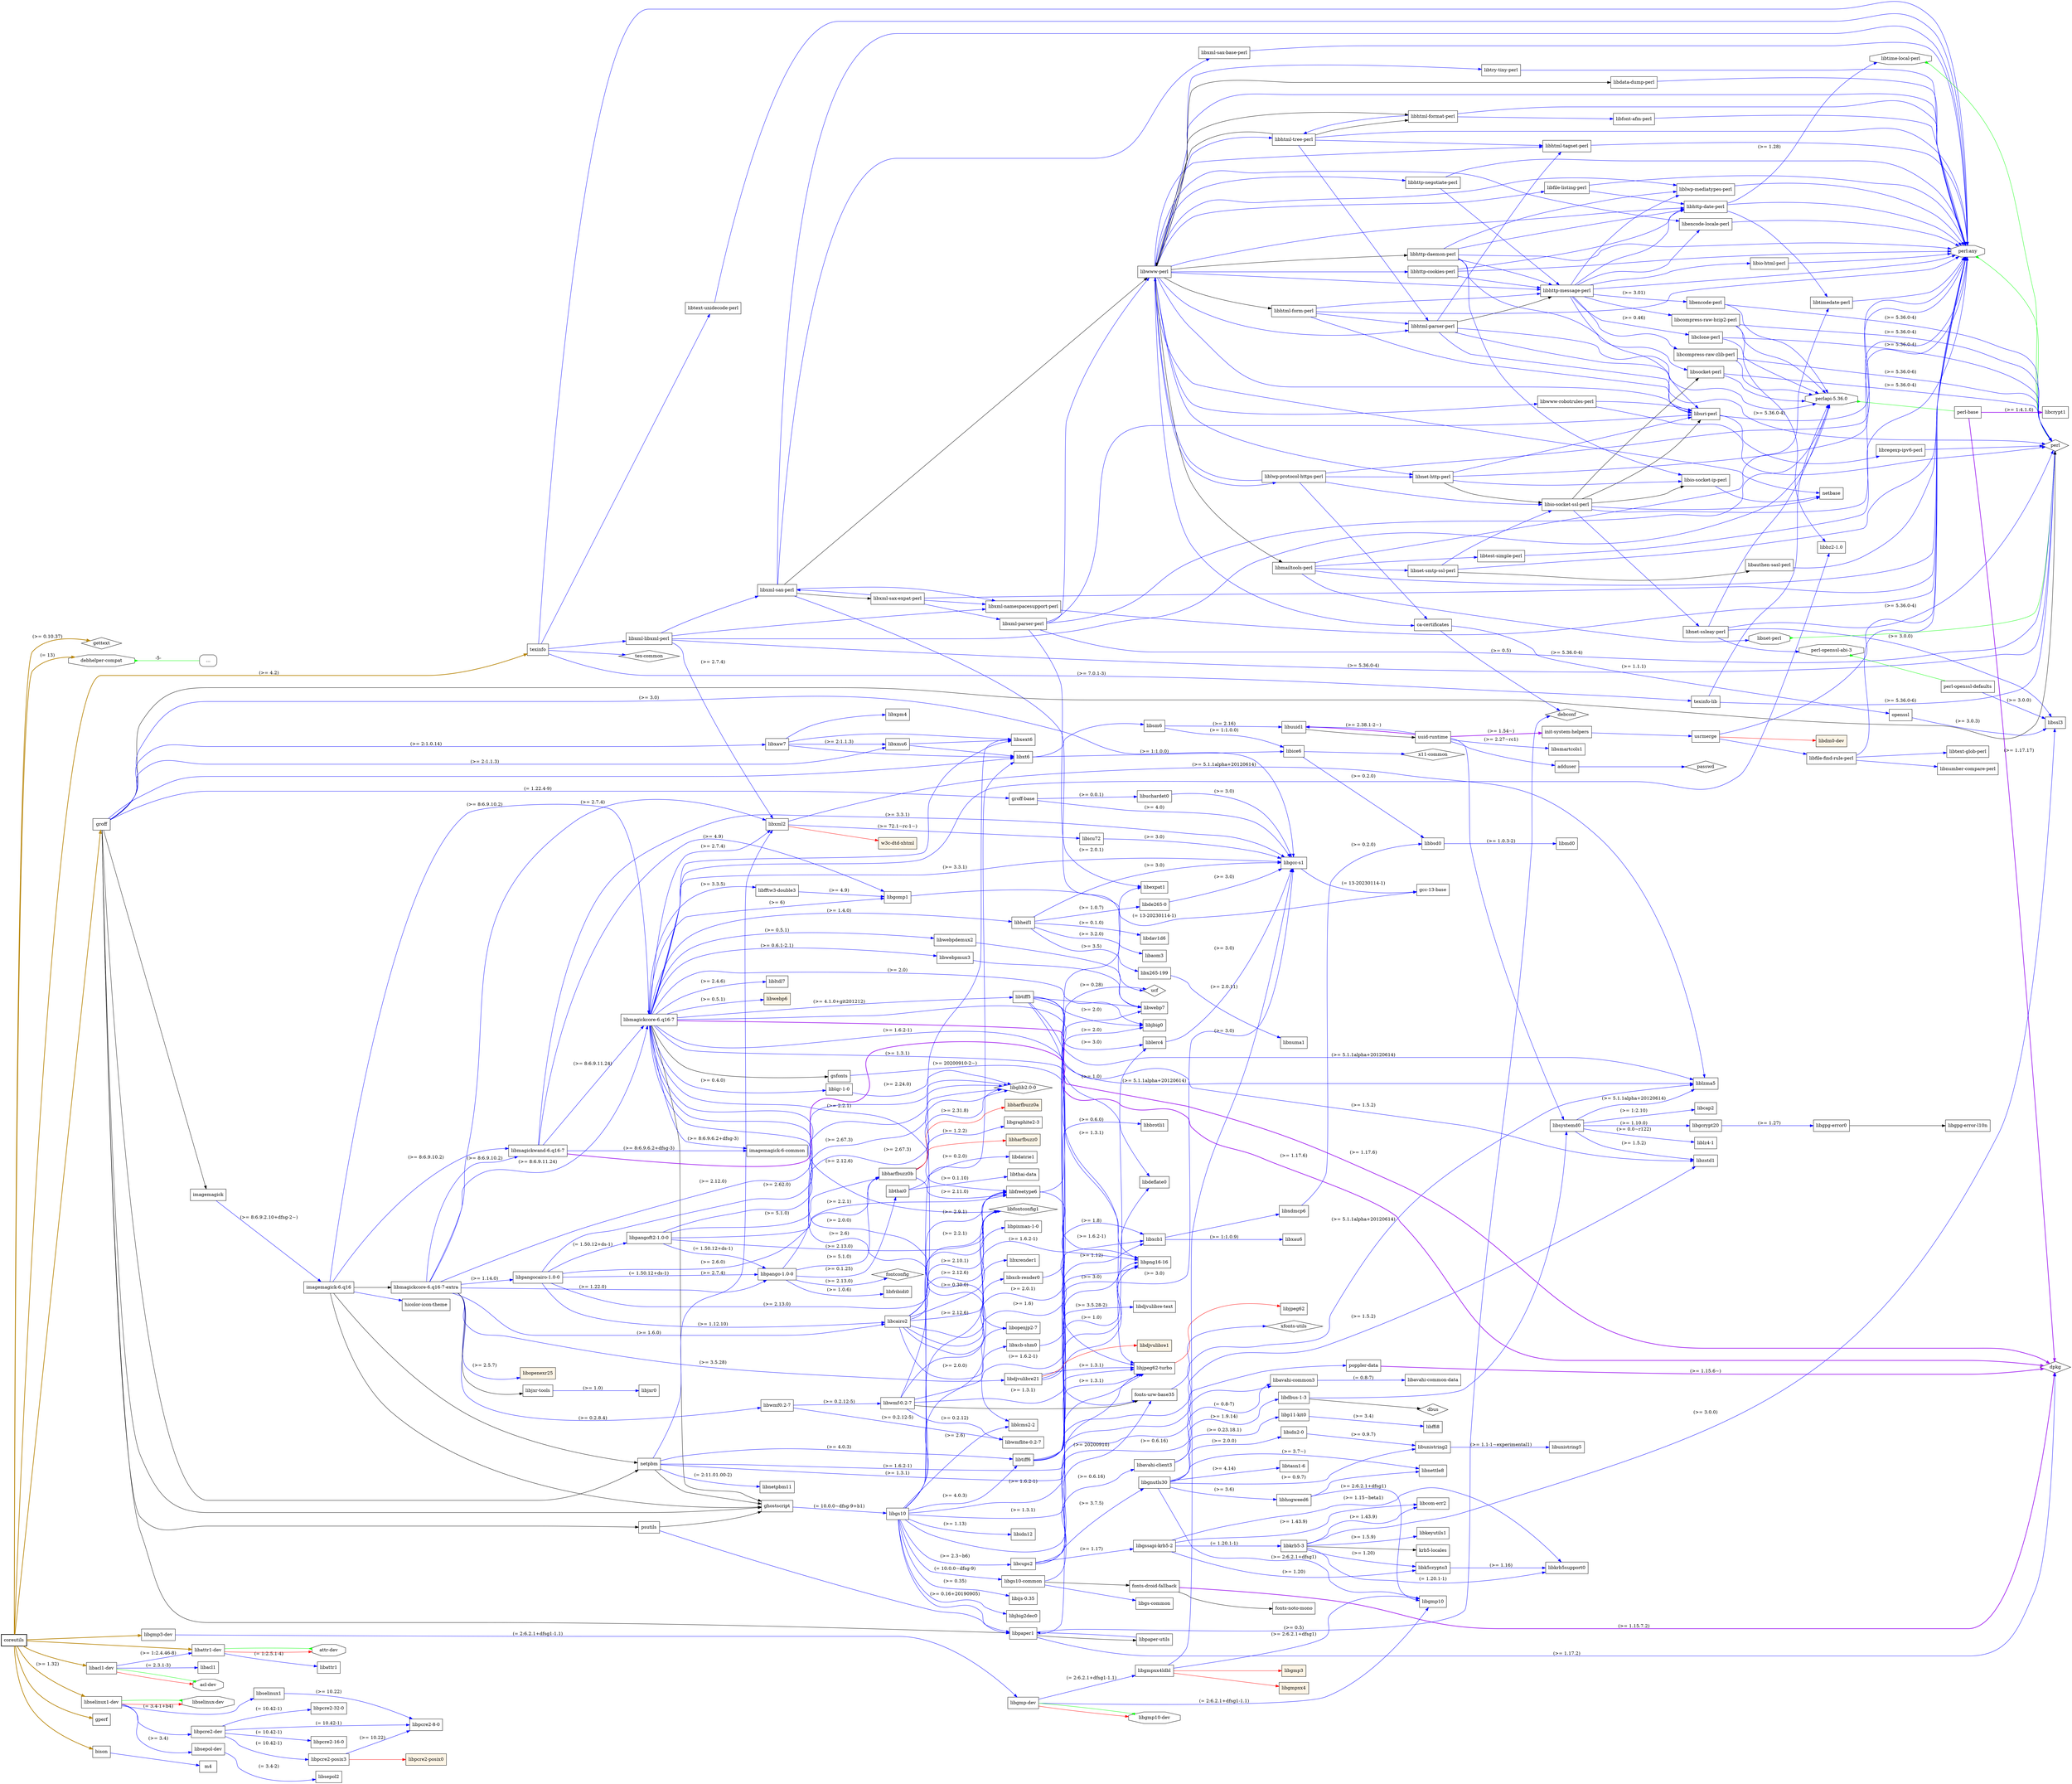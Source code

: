 digraph "coreutils" {
	rankdir=LR;
	node [shape=box];
	"coreutils" -> "gettext" [color=darkgoldenrod,style=bold,label="(>= 0.10.37)"];
	"coreutils" -> "debhelper-compat" [color=darkgoldenrod,style=bold,label="(= 13)"];
	"debhelper-compat" -> "Pr_debhelper-compat" [label="-5-",dir=back,arrowtail=inv,color=green];
	"Pr_debhelper-compat" [label="...",style=rounded];
	"debhelper-compat" [shape=octagon];
	"coreutils" -> "texinfo" [color=darkgoldenrod,style=bold,label="(>= 4.2)"];
	"texinfo" -> "perl:any" [color=blue];
	"perl:any" -> "perl" [dir=back,arrowtail=inv,color=green];
	"perl:any" [shape=octagon];
	"texinfo" -> "libtext-unidecode-perl" [color=blue];
	"libtext-unidecode-perl" -> "perl:any" [color=blue];
	"texinfo" -> "libxml-libxml-perl" [color=blue];
	"libxml-libxml-perl" -> "perl" [color=blue,label="(>= 5.36.0-4)"];
	"libxml-libxml-perl" -> "perlapi-5.36.0" [color=blue];
	"perlapi-5.36.0" -> "perl-base" [dir=back,arrowtail=inv,color=green];
	"perl-base" -> "libcrypt1" [color=purple,style=bold,label="(>= 1:4.1.0)"];
	"perl-base" -> "dpkg" [color=purple,style=bold,label="(>= 1.17.17)"];
	"perlapi-5.36.0" [shape=octagon];
	"libxml-libxml-perl" -> "libxml2" [color=blue,label="(>= 2.7.4)"];
	"libxml2" -> "libicu72" [color=blue,label="(>= 72.1~rc-1~)"];
	"libicu72" -> "libgcc-s1" [color=blue,label="(>= 3.0)"];
	"libgcc-s1" -> "gcc-13-base" [color=blue,label="(= 13-20230114-1)"];
	"libxml2" -> "liblzma5" [color=blue,label="(>= 5.1.1alpha+20120614)"];
	"libxml2" -> "w3c-dtd-xhtml" [color=red];
	"libxml-libxml-perl" -> "libxml-namespacesupport-perl" [color=blue];
	"libxml-namespacesupport-perl" -> "perl:any" [color=blue];
	"libxml-libxml-perl" -> "libxml-sax-perl" [color=blue];
	"libxml-sax-perl" -> "perl:any" [color=blue];
	"libxml-sax-perl" -> "libxml-namespacesupport-perl" [color=blue];
	"libxml-sax-perl" -> "libxml-sax-base-perl" [color=blue];
	"libxml-sax-base-perl" -> "perl:any" [color=blue];
	"libxml-sax-perl" -> "ucf" [color=blue];
	"libxml-sax-perl" -> "libwww-perl";
	"libwww-perl" -> "perl:any" [color=blue];
	"libwww-perl" -> "ca-certificates" [color=blue];
	"ca-certificates" -> "openssl" [color=blue,label="(>= 1.1.1)"];
	"openssl" -> "libssl3" [color=blue,label="(>= 3.0.3)"];
	"ca-certificates" -> "debconf" [color=blue,label="(>= 0.5)"];
	"libwww-perl" -> "libencode-locale-perl" [color=blue];
	"libencode-locale-perl" -> "perl:any" [color=blue];
	"libwww-perl" -> "libfile-listing-perl" [color=blue];
	"libfile-listing-perl" -> "perl:any" [color=blue];
	"libfile-listing-perl" -> "libhttp-date-perl" [color=blue];
	"libhttp-date-perl" -> "perl:any" [color=blue];
	"libhttp-date-perl" -> "libtimedate-perl" [color=blue];
	"libtimedate-perl" -> "perl:any" [color=blue];
	"libhttp-date-perl" -> "libtime-local-perl" [color=blue,label="(>= 1.28)"];
	"libtime-local-perl" -> "perl" [dir=back,arrowtail=inv,color=green];
	"libtime-local-perl" [shape=octagon];
	"libwww-perl" -> "libhtml-parser-perl" [color=blue];
	"libhtml-parser-perl" -> "perl" [color=blue,label="(>= 5.36.0-4)"];
	"libhtml-parser-perl" -> "perlapi-5.36.0" [color=blue];
	"libhtml-parser-perl" -> "libhtml-tagset-perl" [color=blue];
	"libhtml-tagset-perl" -> "perl:any" [color=blue];
	"libhtml-parser-perl" -> "liburi-perl" [color=blue];
	"liburi-perl" -> "perl:any" [color=blue];
	"liburi-perl" -> "libregexp-ipv6-perl" [color=blue];
	"libregexp-ipv6-perl" -> "perl" [color=blue];
	"libhtml-parser-perl" -> "libhttp-message-perl";
	"libhttp-message-perl" -> "perl:any" [color=blue];
	"libhttp-message-perl" -> "libclone-perl" [color=blue,label="(>= 0.46)"];
	"libclone-perl" -> "perl" [color=blue,label="(>= 5.36.0-4)"];
	"libclone-perl" -> "perlapi-5.36.0" [color=blue];
	"libhttp-message-perl" -> "libcompress-raw-bzip2-perl" [color=blue];
	"libcompress-raw-bzip2-perl" -> "perl" [color=blue,label="(>= 5.36.0-4)"];
	"libcompress-raw-bzip2-perl" -> "perlapi-5.36.0" [color=blue];
	"libcompress-raw-bzip2-perl" -> "libbz2-1.0" [color=blue];
	"libhttp-message-perl" -> "libcompress-raw-zlib-perl" [color=blue];
	"libcompress-raw-zlib-perl" -> "perl" [color=blue,label="(>= 5.36.0-6)"];
	"libcompress-raw-zlib-perl" -> "perlapi-5.36.0" [color=blue];
	"libhttp-message-perl" -> "libencode-locale-perl" [color=blue];
	"libhttp-message-perl" -> "libencode-perl" [color=blue,label="(>= 3.01)"];
	"libencode-perl" -> "perl" [color=blue,label="(>= 5.36.0-4)"];
	"libencode-perl" -> "perlapi-5.36.0" [color=blue];
	"libhttp-message-perl" -> "libhttp-date-perl" [color=blue];
	"libhttp-message-perl" -> "libio-html-perl" [color=blue];
	"libio-html-perl" -> "perl:any" [color=blue];
	"libhttp-message-perl" -> "liblwp-mediatypes-perl" [color=blue];
	"liblwp-mediatypes-perl" -> "perl:any" [color=blue];
	"libhttp-message-perl" -> "liburi-perl" [color=blue];
	"libwww-perl" -> "libhtml-tagset-perl" [color=blue];
	"libwww-perl" -> "libhtml-tree-perl" [color=blue];
	"libhtml-tree-perl" -> "perl:any" [color=blue];
	"libhtml-tree-perl" -> "libhtml-parser-perl" [color=blue];
	"libhtml-tree-perl" -> "libhtml-tagset-perl" [color=blue];
	"libhtml-tree-perl" -> "libhtml-format-perl";
	"libhtml-format-perl" -> "perl:any" [color=blue];
	"libhtml-format-perl" -> "libfont-afm-perl" [color=blue];
	"libfont-afm-perl" -> "perl:any" [color=blue];
	"libhtml-format-perl" -> "libhtml-tree-perl" [color=blue];
	"libhtml-tree-perl" -> "libwww-perl";
	"libwww-perl" -> "libhttp-cookies-perl" [color=blue];
	"libhttp-cookies-perl" -> "perl:any" [color=blue];
	"libhttp-cookies-perl" -> "libhttp-date-perl" [color=blue];
	"libhttp-cookies-perl" -> "libhttp-message-perl" [color=blue];
	"libwww-perl" -> "libhttp-date-perl" [color=blue];
	"libwww-perl" -> "libhttp-message-perl" [color=blue];
	"libwww-perl" -> "libhttp-negotiate-perl" [color=blue];
	"libhttp-negotiate-perl" -> "perl:any" [color=blue];
	"libhttp-negotiate-perl" -> "libhttp-message-perl" [color=blue];
	"libwww-perl" -> "liblwp-mediatypes-perl" [color=blue];
	"libwww-perl" -> "liblwp-protocol-https-perl" [color=blue];
	"liblwp-protocol-https-perl" -> "perl:any" [color=blue];
	"liblwp-protocol-https-perl" -> "ca-certificates" [color=blue];
	"liblwp-protocol-https-perl" -> "libio-socket-ssl-perl" [color=blue];
	"libio-socket-ssl-perl" -> "perl:any" [color=blue];
	"libio-socket-ssl-perl" -> "libnet-ssleay-perl" [color=blue];
	"libnet-ssleay-perl" -> "perl" [color=blue,label="(>= 5.36.0-4)"];
	"libnet-ssleay-perl" -> "perl-openssl-abi-3" [color=blue];
	"perl-openssl-abi-3" -> "perl-openssl-defaults" [dir=back,arrowtail=inv,color=green];
	"perl-openssl-defaults" -> "libssl3" [color=blue,label="(>= 3.0.0)"];
	"perl-openssl-abi-3" [shape=octagon];
	"libnet-ssleay-perl" -> "perlapi-5.36.0" [color=blue];
	"libnet-ssleay-perl" -> "libssl3" [color=blue,label="(>= 3.0.0)"];
	"libio-socket-ssl-perl" -> "netbase" [color=blue];
	"libio-socket-ssl-perl" -> "libio-socket-ip-perl";
	"libio-socket-ip-perl" -> "netbase" [color=blue];
	"libio-socket-ssl-perl" -> "libsocket-perl";
	"libsocket-perl" -> "perl" [color=blue,label="(>= 5.36.0-4)"];
	"libsocket-perl" -> "perlapi-5.36.0" [color=blue];
	"libio-socket-ssl-perl" -> "liburi-perl";
	"liblwp-protocol-https-perl" -> "libnet-http-perl" [color=blue];
	"libnet-http-perl" -> "perl:any" [color=blue];
	"libnet-http-perl" -> "libio-socket-ip-perl" [color=blue];
	"libnet-http-perl" -> "liburi-perl" [color=blue];
	"libnet-http-perl" -> "libio-socket-ssl-perl";
	"liblwp-protocol-https-perl" -> "libwww-perl" [color=blue];
	"libwww-perl" -> "libnet-http-perl" [color=blue];
	"libwww-perl" -> "libtry-tiny-perl" [color=blue];
	"libtry-tiny-perl" -> "perl:any" [color=blue];
	"libwww-perl" -> "liburi-perl" [color=blue];
	"libwww-perl" -> "libwww-robotrules-perl" [color=blue];
	"libwww-robotrules-perl" -> "perl" [color=blue];
	"libwww-robotrules-perl" -> "liburi-perl" [color=blue];
	"libwww-perl" -> "netbase" [color=blue];
	"libwww-perl" -> "libdata-dump-perl";
	"libdata-dump-perl" -> "perl:any" [color=blue];
	"libwww-perl" -> "libhtml-form-perl";
	"libhtml-form-perl" -> "perl:any" [color=blue];
	"libhtml-form-perl" -> "libhtml-parser-perl" [color=blue];
	"libhtml-form-perl" -> "libhttp-message-perl" [color=blue];
	"libhtml-form-perl" -> "liburi-perl" [color=blue];
	"libwww-perl" -> "libhtml-format-perl";
	"libwww-perl" -> "libhttp-daemon-perl";
	"libhttp-daemon-perl" -> "perl:any" [color=blue];
	"libhttp-daemon-perl" -> "libhttp-date-perl" [color=blue];
	"libhttp-daemon-perl" -> "libhttp-message-perl" [color=blue];
	"libhttp-daemon-perl" -> "libio-socket-ip-perl" [color=blue];
	"libhttp-daemon-perl" -> "liblwp-mediatypes-perl" [color=blue];
	"libhttp-daemon-perl" -> "libsocket-perl" [color=blue];
	"libwww-perl" -> "libmailtools-perl";
	"libmailtools-perl" -> "perl:any" [color=blue];
	"libmailtools-perl" -> "libnet-perl" [color=blue];
	"libnet-perl" -> "perl" [dir=back,arrowtail=inv,color=green];
	"libnet-perl" [shape=octagon];
	"libmailtools-perl" -> "libnet-smtp-ssl-perl" [color=blue];
	"libnet-smtp-ssl-perl" -> "libio-socket-ssl-perl" [color=blue];
	"libnet-smtp-ssl-perl" -> "perl:any" [color=blue];
	"libnet-smtp-ssl-perl" -> "libauthen-sasl-perl";
	"libauthen-sasl-perl" -> "perl:any" [color=blue];
	"libmailtools-perl" -> "libtest-simple-perl" [color=blue];
	"libtest-simple-perl" -> "perl:any" [color=blue];
	"libmailtools-perl" -> "libtimedate-perl" [color=blue];
	"libxml-sax-perl" -> "libxml-sax-expat-perl";
	"libxml-sax-expat-perl" -> "perl:any" [color=blue];
	"libxml-sax-expat-perl" -> "libxml-namespacesupport-perl" [color=blue];
	"libxml-sax-expat-perl" -> "libxml-parser-perl" [color=blue];
	"libxml-parser-perl" -> "perl" [color=blue,label="(>= 5.36.0-4)"];
	"libxml-parser-perl" -> "perlapi-5.36.0" [color=blue];
	"libxml-parser-perl" -> "libexpat1" [color=blue,label="(>= 2.0.1)"];
	"libxml-parser-perl" -> "liburi-perl" [color=blue];
	"libxml-parser-perl" -> "libwww-perl" [color=blue];
	"libxml-sax-expat-perl" -> "libxml-sax-perl" [color=blue];
	"texinfo" -> "texinfo-lib" [color=blue,label="(>= 7.0.1-3)"];
	"texinfo-lib" -> "perl" [color=blue,label="(>= 5.36.0-6)"];
	"texinfo-lib" -> "perlapi-5.36.0" [color=blue];
	"texinfo" -> "tex-common" [color=blue];
	"coreutils" -> "groff" [color=darkgoldenrod,style=bold];
	"groff" -> "groff-base" [color=blue,label="(= 1.22.4-9)"];
	"groff-base" -> "libgcc-s1" [color=blue,label="(>= 4.0)"];
	"groff-base" -> "libuchardet0" [color=blue,label="(>= 0.0.1)"];
	"libuchardet0" -> "libgcc-s1" [color=blue,label="(>= 3.0)"];
	"groff" -> "libgcc-s1" [color=blue,label="(>= 3.0)"];
	"groff" -> "libxaw7" [color=blue,label="(>= 2:1.0.14)"];
	"libxaw7" -> "libxext6" [color=blue];
	"libxaw7" -> "libxmu6" [color=blue,label="(>= 2:1.1.3)"];
	"libxmu6" -> "libxext6" [color=blue];
	"libxmu6" -> "libxt6" [color=blue];
	"libxt6" -> "libice6" [color=blue,label="(>= 1:1.0.0)"];
	"libice6" -> "libbsd0" [color=blue,label="(>= 0.2.0)"];
	"libbsd0" -> "libmd0" [color=blue,label="(>= 1.0.3-2)"];
	"libice6" -> "x11-common" [color=blue];
	"libxt6" -> "libsm6" [color=blue];
	"libsm6" -> "libice6" [color=blue,label="(>= 1:1.0.0)"];
	"libsm6" -> "libuuid1" [color=blue,label="(>= 2.16)"];
	"libuuid1" -> "uuid-runtime";
	"uuid-runtime" -> "libuuid1" [color=purple,style=bold];
	"uuid-runtime" -> "init-system-helpers" [color=purple,style=bold,label="(>= 1.54~)"];
	"init-system-helpers" -> "usrmerge" [color=blue];
	"usrmerge" -> "perl:any" [color=blue];
	"usrmerge" -> "libfile-find-rule-perl" [color=blue];
	"libfile-find-rule-perl" -> "perl:any" [color=blue];
	"libfile-find-rule-perl" -> "libnumber-compare-perl" [color=blue];
	"libfile-find-rule-perl" -> "libtext-glob-perl" [color=blue];
	"usrmerge" -> "libdm0-dev" [color=red];
	"uuid-runtime" -> "adduser" [color=blue];
	"adduser" -> "passwd" [color=blue];
	"uuid-runtime" -> "libsmartcols1" [color=blue,label="(>= 2.27~rc1)"];
	"uuid-runtime" -> "libsystemd0" [color=blue];
	"libsystemd0" -> "libcap2" [color=blue,label="(>= 1:2.10)"];
	"libsystemd0" -> "libgcrypt20" [color=blue,label="(>= 1.10.0)"];
	"libgcrypt20" -> "libgpg-error0" [color=blue,label="(>= 1.27)"];
	"libgpg-error0" -> "libgpg-error-l10n";
	"libsystemd0" -> "liblz4-1" [color=blue,label="(>= 0.0~r122)"];
	"libsystemd0" -> "liblzma5" [color=blue,label="(>= 5.1.1alpha+20120614)"];
	"libsystemd0" -> "libzstd1" [color=blue,label="(>= 1.5.2)"];
	"uuid-runtime" -> "libuuid1" [color=blue,label="(>= 2.38.1-2~)"];
	"libxaw7" -> "libxpm4" [color=blue];
	"libxaw7" -> "libxt6" [color=blue];
	"groff" -> "libxmu6" [color=blue,label="(>= 2:1.1.3)"];
	"groff" -> "libxt6" [color=blue];
	"groff" -> "ghostscript";
	"ghostscript" -> "libgs10" [color=blue,label="(= 10.0.0~dfsg-9+b1)"];
	"libgs10" -> "libgs10-common" [color=blue,label="(= 10.0.0~dfsg-9)"];
	"libgs10-common" -> "fonts-urw-base35" [color=blue,label="(>= 20200910)"];
	"fonts-urw-base35" -> "xfonts-utils" [color=blue];
	"libgs10-common" -> "libgs-common" [color=blue];
	"libgs10-common" -> "fonts-droid-fallback";
	"fonts-droid-fallback" -> "dpkg" [color=purple,style=bold,label="(>= 1.15.7.2)"];
	"fonts-droid-fallback" -> "fonts-noto-mono";
	"libgs10" -> "poppler-data" [color=blue];
	"poppler-data" -> "dpkg" [color=purple,style=bold,label="(>= 1.15.6~)"];
	"libgs10" -> "libcups2" [color=blue,label="(>= 2.3~b6)"];
	"libcups2" -> "libavahi-client3" [color=blue,label="(>= 0.6.16)"];
	"libavahi-client3" -> "libavahi-common3" [color=blue,label="(= 0.8-7)"];
	"libavahi-common3" -> "libavahi-common-data" [color=blue,label="(= 0.8-7)"];
	"libavahi-client3" -> "libdbus-1-3" [color=blue,label="(>= 1.9.14)"];
	"libdbus-1-3" -> "libsystemd0" [color=blue];
	"libdbus-1-3" -> "dbus";
	"libcups2" -> "libavahi-common3" [color=blue,label="(>= 0.6.16)"];
	"libcups2" -> "libgnutls30" [color=blue,label="(>= 3.7.5)"];
	"libgnutls30" -> "libgmp10" [color=blue,label="(>= 2:6.2.1+dfsg1)"];
	"libgnutls30" -> "libhogweed6" [color=blue,label="(>= 3.6)"];
	"libhogweed6" -> "libgmp10" [color=blue,label="(>= 2:6.2.1+dfsg1)"];
	"libhogweed6" -> "libnettle8" [color=blue];
	"libgnutls30" -> "libidn2-0" [color=blue,label="(>= 2.0.0)"];
	"libidn2-0" -> "libunistring2" [color=blue,label="(>= 0.9.7)"];
	"libunistring2" -> "libunistring5" [color=blue,label="(>= 1.1-1~experimental1)"];
	"libgnutls30" -> "libnettle8" [color=blue,label="(>= 3.7~)"];
	"libgnutls30" -> "libp11-kit0" [color=blue,label="(>= 0.23.18.1)"];
	"libp11-kit0" -> "libffi8" [color=blue,label="(>= 3.4)"];
	"libgnutls30" -> "libtasn1-6" [color=blue,label="(>= 4.14)"];
	"libgnutls30" -> "libunistring2" [color=blue,label="(>= 0.9.7)"];
	"libcups2" -> "libgssapi-krb5-2" [color=blue,label="(>= 1.17)"];
	"libgssapi-krb5-2" -> "libcom-err2" [color=blue,label="(>= 1.43.9)"];
	"libgssapi-krb5-2" -> "libk5crypto3" [color=blue,label="(>= 1.20)"];
	"libk5crypto3" -> "libkrb5support0" [color=blue,label="(>= 1.16)"];
	"libgssapi-krb5-2" -> "libkrb5-3" [color=blue,label="(= 1.20.1-1)"];
	"libkrb5-3" -> "libcom-err2" [color=blue,label="(>= 1.43.9)"];
	"libkrb5-3" -> "libk5crypto3" [color=blue,label="(>= 1.20)"];
	"libkrb5-3" -> "libkeyutils1" [color=blue,label="(>= 1.5.9)"];
	"libkrb5-3" -> "libkrb5support0" [color=blue,label="(= 1.20.1-1)"];
	"libkrb5-3" -> "libssl3" [color=blue,label="(>= 3.0.0)"];
	"libkrb5-3" -> "krb5-locales";
	"libgssapi-krb5-2" -> "libkrb5support0" [color=blue,label="(>= 1.15~beta1)"];
	"libgs10" -> "libfontconfig1" [color=blue,label="(>= 2.12.6)"];
	"libgs10" -> "libfreetype6" [color=blue,label="(>= 2.10.1)"];
	"libfreetype6" -> "libbrotli1" [color=blue,label="(>= 0.6.0)"];
	"libfreetype6" -> "libpng16-16" [color=blue,label="(>= 1.6.2-1)"];
	"libgs10" -> "libidn12" [color=blue,label="(>= 1.13)"];
	"libgs10" -> "libijs-0.35" [color=blue,label="(>= 0.35)"];
	"libgs10" -> "libjbig2dec0" [color=blue,label="(>= 0.16+20190905)"];
	"libgs10" -> "libjpeg62-turbo" [color=blue,label="(>= 1.3.1)"];
	"libjpeg62-turbo" -> "libjpeg62" [color=red];
	"libgs10" -> "liblcms2-2" [color=blue,label="(>= 2.6)"];
	"libgs10" -> "libopenjp2-7" [color=blue,label="(>= 2.0.0)"];
	"libgs10" -> "libpaper1" [color=blue];
	"libpaper1" -> "debconf" [color=blue,label="(>= 0.5)"];
	"libpaper1" -> "ucf" [color=blue,label="(>= 0.28)"];
	"libpaper1" -> "dpkg" [color=blue,label="(>= 1.17.2)"];
	"libpaper1" -> "libpaper-utils";
	"libpaper-utils" -> "libpaper1" [color=blue];
	"libgs10" -> "libpng16-16" [color=blue,label="(>= 1.6.2-1)"];
	"libgs10" -> "libtiff6" [color=blue,label="(>= 4.0.3)"];
	"libtiff6" -> "libdeflate0" [color=blue,label="(>= 1.0)"];
	"libtiff6" -> "libjbig0" [color=blue,label="(>= 2.0)"];
	"libtiff6" -> "libjpeg62-turbo" [color=blue,label="(>= 1.3.1)"];
	"libtiff6" -> "liblerc4" [color=blue,label="(>= 3.0)"];
	"liblerc4" -> "libgcc-s1" [color=blue,label="(>= 3.0)"];
	"libtiff6" -> "liblzma5" [color=blue,label="(>= 5.1.1alpha+20120614)"];
	"libtiff6" -> "libwebp7" [color=blue];
	"libtiff6" -> "libzstd1" [color=blue,label="(>= 1.5.2)"];
	"libgs10" -> "libxt6" [color=blue];
	"groff" -> "imagemagick";
	"imagemagick" -> "imagemagick-6.q16" [color=blue,label="(>= 8:6.9.2.10+dfsg-2~)"];
	"imagemagick-6.q16" -> "libmagickcore-6.q16-7" [color=blue,label="(>= 8:6.9.10.2)"];
	"libmagickcore-6.q16-7" -> "dpkg" [color=purple,style=bold,label="(>= 1.17.6)"];
	"libmagickcore-6.q16-7" -> "libbz2-1.0" [color=blue];
	"libmagickcore-6.q16-7" -> "libfftw3-double3" [color=blue,label="(>= 3.3.5)"];
	"libfftw3-double3" -> "libgomp1" [color=blue,label="(>= 4.9)"];
	"libgomp1" -> "gcc-13-base" [color=blue,label="(= 13-20230114-1)"];
	"libmagickcore-6.q16-7" -> "libfontconfig1" [color=blue,label="(>= 2.12.6)"];
	"libmagickcore-6.q16-7" -> "libfreetype6" [color=blue,label="(>= 2.2.1)"];
	"libmagickcore-6.q16-7" -> "libgcc-s1" [color=blue,label="(>= 3.3.1)"];
	"libmagickcore-6.q16-7" -> "libgomp1" [color=blue,label="(>= 6)"];
	"libmagickcore-6.q16-7" -> "libheif1" [color=blue,label="(>= 1.4.0)"];
	"libheif1" -> "libaom3" [color=blue,label="(>= 3.2.0)"];
	"libheif1" -> "libdav1d6" [color=blue,label="(>= 0.1.0)"];
	"libheif1" -> "libde265-0" [color=blue,label="(>= 1.0.7)"];
	"libde265-0" -> "libgcc-s1" [color=blue,label="(>= 3.0)"];
	"libheif1" -> "libgcc-s1" [color=blue,label="(>= 3.0)"];
	"libheif1" -> "libx265-199" [color=blue,label="(>= 3.5)"];
	"libx265-199" -> "libnuma1" [color=blue,label="(>= 2.0.11)"];
	"libmagickcore-6.q16-7" -> "libjbig0" [color=blue,label="(>= 2.0)"];
	"libmagickcore-6.q16-7" -> "libjpeg62-turbo" [color=blue,label="(>= 1.3.1)"];
	"libmagickcore-6.q16-7" -> "liblcms2-2" [color=blue,label="(>= 2.6)"];
	"libmagickcore-6.q16-7" -> "liblqr-1-0" [color=blue,label="(>= 0.4.0)"];
	"liblqr-1-0" -> "libglib2.0-0" [color=blue,label="(>= 2.24.0)"];
	"libmagickcore-6.q16-7" -> "libltdl7" [color=blue,label="(>= 2.4.6)"];
	"libmagickcore-6.q16-7" -> "liblzma5" [color=blue,label="(>= 5.1.1alpha+20120614)"];
	"libmagickcore-6.q16-7" -> "libopenjp2-7" [color=blue,label="(>= 2.0.0)"];
	"libmagickcore-6.q16-7" -> "libpng16-16" [color=blue,label="(>= 1.6.2-1)"];
	"libmagickcore-6.q16-7" -> "libtiff5" [color=blue,label="(>= 4.1.0+git201212)"];
	"libtiff5" -> "libdeflate0" [color=blue,label="(>= 1.0)"];
	"libtiff5" -> "libjbig0" [color=blue,label="(>= 2.0)"];
	"libtiff5" -> "libjpeg62-turbo" [color=blue,label="(>= 1.3.1)"];
	"libtiff5" -> "liblerc4" [color=blue,label="(>= 3.0)"];
	"libtiff5" -> "liblzma5" [color=blue,label="(>= 5.1.1alpha+20120614)"];
	"libtiff5" -> "libwebp7" [color=blue];
	"libtiff5" -> "libzstd1" [color=blue,label="(>= 1.5.2)"];
	"libmagickcore-6.q16-7" -> "libwebp6" [color=blue,label="(>= 0.5.1)"];
	"libwebp6" [style=filled,fillcolor=oldlace];
	"libmagickcore-6.q16-7" -> "libwebpdemux2" [color=blue,label="(>= 0.5.1)"];
	"libwebpdemux2" -> "libwebp7" [color=blue];
	"libmagickcore-6.q16-7" -> "libwebpmux3" [color=blue,label="(>= 0.6.1-2.1)"];
	"libwebpmux3" -> "libwebp7" [color=blue];
	"libmagickcore-6.q16-7" -> "libxext6" [color=blue];
	"libmagickcore-6.q16-7" -> "libxml2" [color=blue,label="(>= 2.7.4)"];
	"libmagickcore-6.q16-7" -> "imagemagick-6-common" [color=blue,label="(>= 8:6.9.6.2+dfsg-3)"];
	"libmagickcore-6.q16-7" -> "ghostscript";
	"libmagickcore-6.q16-7" -> "gsfonts";
	"gsfonts" -> "fonts-urw-base35" [color=blue,label="(>= 20200910-2~)"];
	"imagemagick-6.q16" -> "libmagickwand-6.q16-7" [color=blue,label="(>= 8:6.9.10.2)"];
	"libmagickwand-6.q16-7" -> "dpkg" [color=purple,style=bold,label="(>= 1.17.6)"];
	"libmagickwand-6.q16-7" -> "libgcc-s1" [color=blue,label="(>= 3.3.1)"];
	"libmagickwand-6.q16-7" -> "libgomp1" [color=blue,label="(>= 4.9)"];
	"libmagickwand-6.q16-7" -> "libmagickcore-6.q16-7" [color=blue,label="(>= 8:6.9.11.24)"];
	"libmagickwand-6.q16-7" -> "imagemagick-6-common" [color=blue,label="(>= 8:6.9.6.2+dfsg-3)"];
	"imagemagick-6.q16" -> "hicolor-icon-theme" [color=blue];
	"imagemagick-6.q16" -> "libmagickcore-6.q16-7-extra";
	"libmagickcore-6.q16-7-extra" -> "libcairo2" [color=blue,label="(>= 1.6.0)"];
	"libcairo2" -> "libfontconfig1" [color=blue,label="(>= 2.12.6)"];
	"libcairo2" -> "libfreetype6" [color=blue,label="(>= 2.9.1)"];
	"libcairo2" -> "libpixman-1-0" [color=blue,label="(>= 0.30.0)"];
	"libcairo2" -> "libpng16-16" [color=blue,label="(>= 1.6.2-1)"];
	"libcairo2" -> "libxcb-render0" [color=blue];
	"libxcb-render0" -> "libxcb1" [color=blue,label="(>= 1.8)"];
	"libxcb1" -> "libxau6" [color=blue,label="(>= 1:1.0.9)"];
	"libxcb1" -> "libxdmcp6" [color=blue];
	"libxdmcp6" -> "libbsd0" [color=blue,label="(>= 0.2.0)"];
	"libcairo2" -> "libxcb-shm0" [color=blue];
	"libxcb-shm0" -> "libxcb1" [color=blue,label="(>= 1.12)"];
	"libcairo2" -> "libxcb1" [color=blue,label="(>= 1.6)"];
	"libcairo2" -> "libxext6" [color=blue];
	"libcairo2" -> "libxrender1" [color=blue];
	"libmagickcore-6.q16-7-extra" -> "libdjvulibre21" [color=blue,label="(>= 3.5.28)"];
	"libdjvulibre21" -> "libgcc-s1" [color=blue,label="(>= 3.0)"];
	"libdjvulibre21" -> "libjpeg62-turbo" [color=blue,label="(>= 1.3.1)"];
	"libdjvulibre21" -> "libdjvulibre-text" [color=blue,label="(>= 3.5.28-2)"];
	"libdjvulibre21" -> "libdjvulibre1" [color=red];
	"libmagickcore-6.q16-7-extra" -> "libglib2.0-0" [color=blue,label="(>= 2.12.0)"];
	"libmagickcore-6.q16-7-extra" -> "libmagickcore-6.q16-7" [color=blue,label="(>= 8:6.9.11.24)"];
	"libmagickcore-6.q16-7-extra" -> "libmagickwand-6.q16-7" [color=blue,label="(>= 8:6.9.10.2)"];
	"libmagickcore-6.q16-7-extra" -> "libopenexr25" [color=blue,label="(>= 2.5.7)"];
	"libopenexr25" [style=filled,fillcolor=oldlace];
	"libmagickcore-6.q16-7-extra" -> "libpango-1.0-0" [color=blue,label="(>= 1.22.0)"];
	"libpango-1.0-0" -> "fontconfig" [color=blue,label="(>= 2.13.0)"];
	"libpango-1.0-0" -> "libfribidi0" [color=blue,label="(>= 1.0.6)"];
	"libpango-1.0-0" -> "libglib2.0-0" [color=blue,label="(>= 2.67.3)"];
	"libpango-1.0-0" -> "libharfbuzz0b" [color=blue,label="(>= 5.1.0)"];
	"libharfbuzz0b" -> "libfreetype6" [color=blue,label="(>= 2.11.0)"];
	"libharfbuzz0b" -> "libglib2.0-0" [color=blue,label="(>= 2.31.8)"];
	"libharfbuzz0b" -> "libgraphite2-3" [color=blue,label="(>= 1.2.2)"];
	"libharfbuzz0b" -> "libharfbuzz0" [color=red];
	"libharfbuzz0b" -> "libharfbuzz0a" [color=red];
	"libpango-1.0-0" -> "libthai0" [color=blue,label="(>= 0.1.25)"];
	"libthai0" -> "libthai-data" [color=blue,label="(>= 0.1.10)"];
	"libthai0" -> "libdatrie1" [color=blue,label="(>= 0.2.0)"];
	"libmagickcore-6.q16-7-extra" -> "libpangocairo-1.0-0" [color=blue,label="(>= 1.14.0)"];
	"libpangocairo-1.0-0" -> "libcairo2" [color=blue,label="(>= 1.12.10)"];
	"libpangocairo-1.0-0" -> "libfontconfig1" [color=blue,label="(>= 2.13.0)"];
	"libpangocairo-1.0-0" -> "libglib2.0-0" [color=blue,label="(>= 2.62.0)"];
	"libpangocairo-1.0-0" -> "libharfbuzz0b" [color=blue,label="(>= 2.6.0)"];
	"libpangocairo-1.0-0" -> "libpango-1.0-0" [color=blue,label="(= 1.50.12+ds-1)"];
	"libpangocairo-1.0-0" -> "libpangoft2-1.0-0" [color=blue,label="(= 1.50.12+ds-1)"];
	"libpangoft2-1.0-0" -> "libfontconfig1" [color=blue,label="(>= 2.13.0)"];
	"libpangoft2-1.0-0" -> "libfreetype6" [color=blue,label="(>= 2.2.1)"];
	"libpangoft2-1.0-0" -> "libglib2.0-0" [color=blue,label="(>= 2.67.3)"];
	"libpangoft2-1.0-0" -> "libharfbuzz0b" [color=blue,label="(>= 5.1.0)"];
	"libpangoft2-1.0-0" -> "libpango-1.0-0" [color=blue,label="(= 1.50.12+ds-1)"];
	"libmagickcore-6.q16-7-extra" -> "libwmf0.2-7" [color=blue,label="(>= 0.2.8.4)"];
	"libwmf0.2-7" -> "libwmf-0.2-7" [color=blue,label="(>= 0.2.12-5)"];
	"libwmf-0.2-7" -> "libexpat1" [color=blue,label="(>= 2.0.1)"];
	"libwmf-0.2-7" -> "libfreetype6" [color=blue,label="(>= 2.2.1)"];
	"libwmf-0.2-7" -> "libjpeg62-turbo" [color=blue,label="(>= 1.3.1)"];
	"libwmf-0.2-7" -> "libpng16-16" [color=blue,label="(>= 1.6.2-1)"];
	"libwmf-0.2-7" -> "libwmflite-0.2-7" [color=blue,label="(>= 0.2.12)"];
	"libwmf-0.2-7" -> "fonts-urw-base35";
	"libwmf0.2-7" -> "libwmflite-0.2-7" [color=blue,label="(>= 0.2.12-5)"];
	"libmagickcore-6.q16-7-extra" -> "libxml2" [color=blue,label="(>= 2.7.4)"];
	"libmagickcore-6.q16-7-extra" -> "libjxr-tools";
	"libjxr-tools" -> "libjxr0" [color=blue,label="(>= 1.0)"];
	"imagemagick-6.q16" -> "ghostscript";
	"imagemagick-6.q16" -> "netpbm";
	"netpbm" -> "libnetpbm11" [color=blue,label="(= 2:11.01.00-2)"];
	"netpbm" -> "libjpeg62-turbo" [color=blue,label="(>= 1.3.1)"];
	"netpbm" -> "libpng16-16" [color=blue,label="(>= 1.6.2-1)"];
	"netpbm" -> "libtiff6" [color=blue,label="(>= 4.0.3)"];
	"netpbm" -> "libxml2" [color=blue,label="(>= 2.7.4)"];
	"netpbm" -> "ghostscript";
	"groff" -> "libpaper1";
	"groff" -> "netpbm";
	"groff" -> "perl";
	"groff" -> "psutils";
	"psutils" -> "libpaper1" [color=blue];
	"psutils" -> "ghostscript";
	"coreutils" -> "libattr1-dev" [color=darkgoldenrod,style=bold];
	"libattr1-dev" -> "libattr1" [color=blue,label="(= 1:2.5.1-4)"];
	"libattr1-dev" -> "attr-dev" [color=red];
	"coreutils" -> "libacl1-dev" [color=darkgoldenrod,style=bold];
	"libacl1-dev" -> "libacl1" [color=blue,label="(= 2.3.1-3)"];
	"libacl1-dev" -> "libattr1-dev" [color=blue,label="(>= 1:2.4.46-8)"];
	"libacl1-dev" -> "acl-dev" [color=red];
	"coreutils" -> "libselinux1-dev" [color=darkgoldenrod,style=bold,label="(>= 1.32)"];
	"libselinux1-dev" -> "libselinux1" [color=blue,label="(= 3.4-1+b4)"];
	"libselinux1" -> "libpcre2-8-0" [color=blue,label="(>= 10.22)"];
	"libselinux1-dev" -> "libsepol-dev" [color=blue,label="(>= 3.4)"];
	"libsepol-dev" -> "libsepol2" [color=blue,label="(= 3.4-2)"];
	"libselinux1-dev" -> "libpcre2-dev" [color=blue];
	"libpcre2-dev" -> "libpcre2-8-0" [color=blue,label="(= 10.42-1)"];
	"libpcre2-dev" -> "libpcre2-16-0" [color=blue,label="(= 10.42-1)"];
	"libpcre2-dev" -> "libpcre2-32-0" [color=blue,label="(= 10.42-1)"];
	"libpcre2-dev" -> "libpcre2-posix3" [color=blue,label="(= 10.42-1)"];
	"libpcre2-posix3" -> "libpcre2-8-0" [color=blue,label="(>= 10.22)"];
	"libpcre2-posix3" -> "libpcre2-posix0" [color=red];
	"libselinux1-dev" -> "libselinux-dev" [color=red];
	"coreutils" -> "gperf" [color=darkgoldenrod,style=bold];
	"coreutils" -> "bison" [color=darkgoldenrod,style=bold];
	"bison" -> "m4" [color=blue];
	"coreutils" -> "libgmp3-dev" [color=darkgoldenrod,style=bold];
	"libgmp3-dev" -> "libgmp-dev" [color=blue,label="(= 2:6.2.1+dfsg1-1.1)"];
	"libgmp-dev" -> "libgmp10" [color=blue,label="(= 2:6.2.1+dfsg1-1.1)"];
	"libgmp-dev" -> "libgmpxx4ldbl" [color=blue,label="(= 2:6.2.1+dfsg1-1.1)"];
	"libgmpxx4ldbl" -> "libgcc-s1" [color=blue,label="(>= 3.0)"];
	"libgmpxx4ldbl" -> "libgmp10" [color=blue,label="(>= 2:6.2.1+dfsg1)"];
	"libgmpxx4ldbl" -> "libgmp3" [color=red];
	"libgmpxx4ldbl" -> "libgmpxx4" [color=red];
	"libgmp-dev" -> "libgmp10-dev" [color=red];
	"coreutils" [style="setlinewidth(2)"]
	"acl-dev" -> "libacl1-dev" [dir=back,arrowtail=inv,color=green];
	"acl-dev" [shape=octagon];
	"attr-dev" -> "libattr1-dev" [dir=back,arrowtail=inv,color=green];
	"attr-dev" [shape=octagon];
	"libdjvulibre1" [style=filled,fillcolor=oldlace];
	"libdm0-dev" [style=filled,fillcolor=oldlace];
	"libgmp10-dev" -> "libgmp-dev" [dir=back,arrowtail=inv,color=green];
	"libgmp10-dev" [shape=octagon];
	"libgmp3" [style=filled,fillcolor=oldlace];
	"libgmpxx4" [style=filled,fillcolor=oldlace];
	"libharfbuzz0" [style=filled,fillcolor=oldlace];
	"libharfbuzz0a" [style=filled,fillcolor=oldlace];
	"libpcre2-posix0" [style=filled,fillcolor=oldlace];
	"libselinux-dev" -> "libselinux1-dev" [dir=back,arrowtail=inv,color=green];
	"libselinux-dev" [shape=octagon];
	"w3c-dtd-xhtml" [style=filled,fillcolor=oldlace];
	"dbus" [shape=diamond];
	"debconf" [shape=diamond];
	"dpkg" [shape=diamond];
	"fontconfig" [shape=diamond];
	"gettext" [shape=diamond];
	"libfontconfig1" [shape=diamond];
	"libglib2.0-0" [shape=diamond];
	"passwd" [shape=diamond];
	"perl" [shape=diamond];
	"tex-common" [shape=diamond];
	"ucf" [shape=diamond];
	"x11-common" [shape=diamond];
	"xfonts-utils" [shape=diamond];
}
// Excluded dependencies:
// libc-dev libc6 libc6-dev libgcc1 libstdc++6 libx11-6 zlib1g
// total size of all shown packages: 288385024
// download size of all shown packages: 72582646
